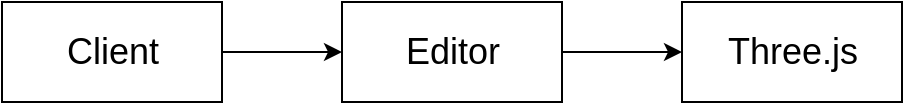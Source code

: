 <mxfile version="14.6.13" type="device"><diagram id="OW-_sJK8ijoG9KznHR4v" name="第 1 页"><mxGraphModel dx="1106" dy="852" grid="1" gridSize="10" guides="1" tooltips="1" connect="1" arrows="1" fold="1" page="1" pageScale="1" pageWidth="827" pageHeight="1169" math="0" shadow="0"><root><mxCell id="0"/><mxCell id="1" parent="0"/><mxCell id="X7iAC0pPc4sz3CW2V_Kq-3" style="edgeStyle=orthogonalEdgeStyle;rounded=0;orthogonalLoop=1;jettySize=auto;html=1;entryX=0;entryY=0.5;entryDx=0;entryDy=0;" parent="1" source="X7iAC0pPc4sz3CW2V_Kq-1" target="X7iAC0pPc4sz3CW2V_Kq-2" edge="1"><mxGeometry relative="1" as="geometry"/></mxCell><mxCell id="X7iAC0pPc4sz3CW2V_Kq-1" value="Editor" style="html=1;fontSize=18;" parent="1" vertex="1"><mxGeometry x="230" y="230" width="110" height="50" as="geometry"/></mxCell><mxCell id="X7iAC0pPc4sz3CW2V_Kq-2" value="Three.js" style="html=1;fontSize=18;" parent="1" vertex="1"><mxGeometry x="400" y="230" width="110" height="50" as="geometry"/></mxCell><mxCell id="X7iAC0pPc4sz3CW2V_Kq-5" style="edgeStyle=orthogonalEdgeStyle;rounded=0;orthogonalLoop=1;jettySize=auto;html=1;entryX=0;entryY=0.5;entryDx=0;entryDy=0;" parent="1" source="X7iAC0pPc4sz3CW2V_Kq-4" target="X7iAC0pPc4sz3CW2V_Kq-1" edge="1"><mxGeometry relative="1" as="geometry"/></mxCell><mxCell id="X7iAC0pPc4sz3CW2V_Kq-4" value="Client" style="html=1;fontSize=18;" parent="1" vertex="1"><mxGeometry x="60" y="230" width="110" height="50" as="geometry"/></mxCell></root></mxGraphModel></diagram></mxfile>